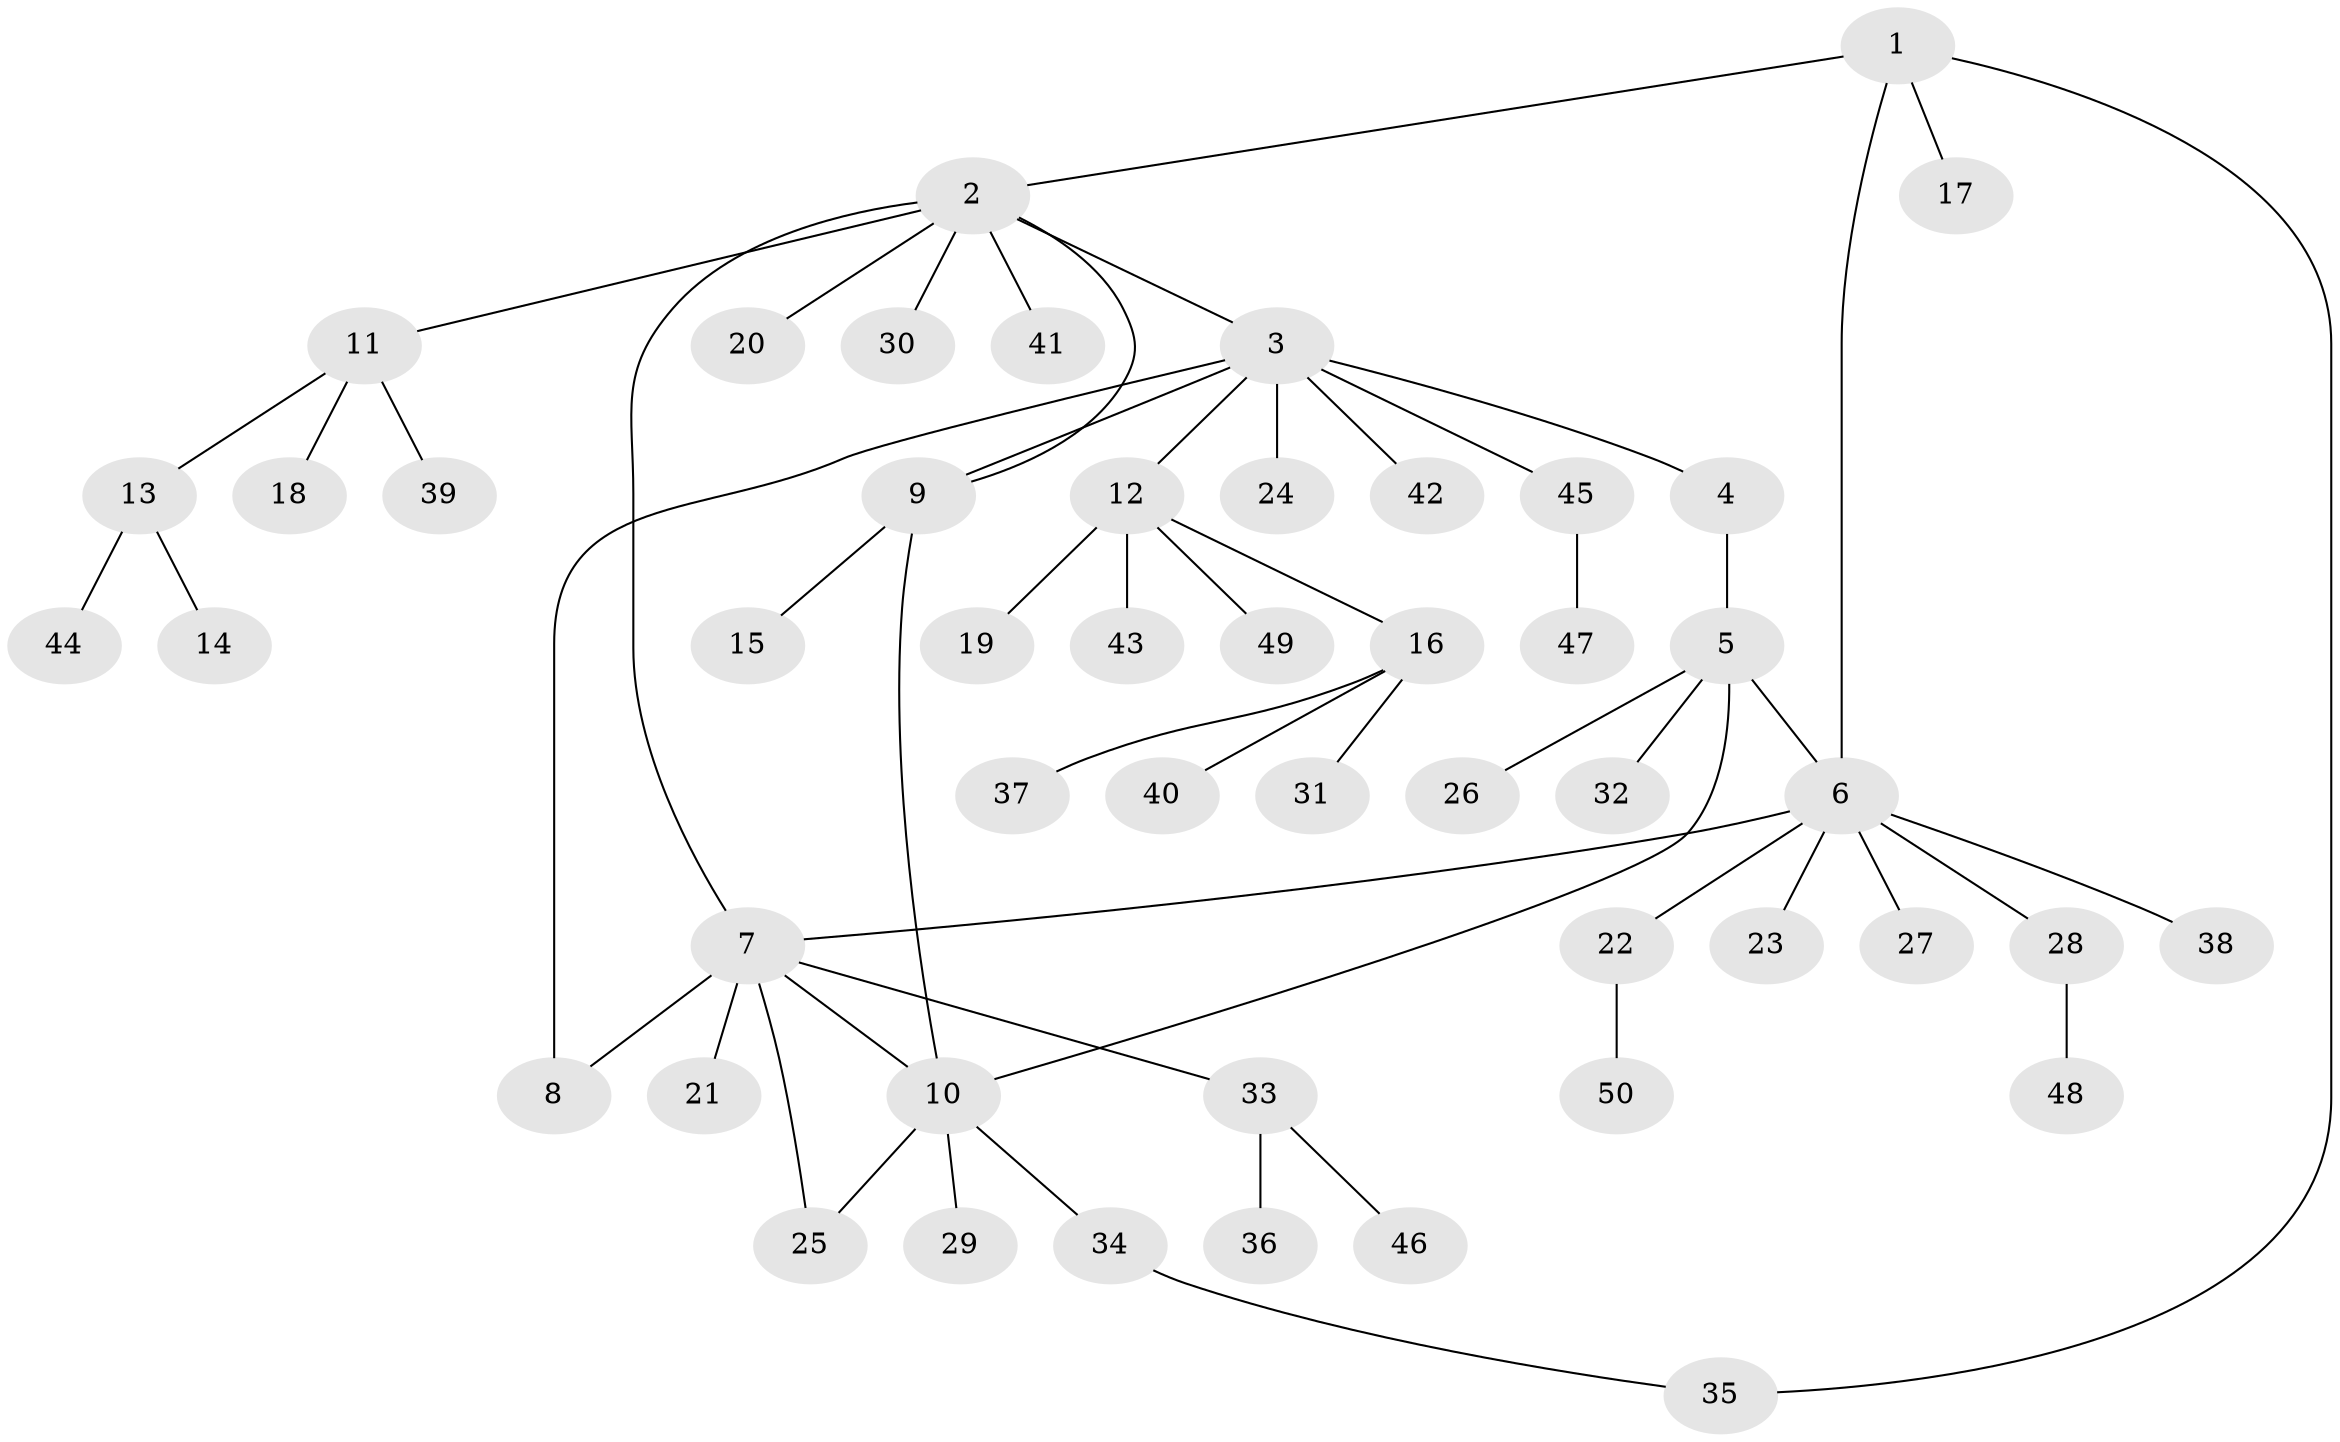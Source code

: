 // coarse degree distribution, {3: 0.08108108108108109, 13: 0.02702702702702703, 7: 0.02702702702702703, 2: 0.16216216216216217, 4: 0.05405405405405406, 8: 0.02702702702702703, 5: 0.05405405405405406, 1: 0.5675675675675675}
// Generated by graph-tools (version 1.1) at 2025/42/03/06/25 10:42:15]
// undirected, 50 vertices, 57 edges
graph export_dot {
graph [start="1"]
  node [color=gray90,style=filled];
  1;
  2;
  3;
  4;
  5;
  6;
  7;
  8;
  9;
  10;
  11;
  12;
  13;
  14;
  15;
  16;
  17;
  18;
  19;
  20;
  21;
  22;
  23;
  24;
  25;
  26;
  27;
  28;
  29;
  30;
  31;
  32;
  33;
  34;
  35;
  36;
  37;
  38;
  39;
  40;
  41;
  42;
  43;
  44;
  45;
  46;
  47;
  48;
  49;
  50;
  1 -- 2;
  1 -- 6;
  1 -- 17;
  1 -- 35;
  2 -- 3;
  2 -- 7;
  2 -- 9;
  2 -- 11;
  2 -- 20;
  2 -- 30;
  2 -- 41;
  3 -- 4;
  3 -- 8;
  3 -- 9;
  3 -- 12;
  3 -- 24;
  3 -- 42;
  3 -- 45;
  4 -- 5;
  5 -- 6;
  5 -- 10;
  5 -- 26;
  5 -- 32;
  6 -- 7;
  6 -- 22;
  6 -- 23;
  6 -- 27;
  6 -- 28;
  6 -- 38;
  7 -- 8;
  7 -- 10;
  7 -- 21;
  7 -- 25;
  7 -- 33;
  9 -- 10;
  9 -- 15;
  10 -- 25;
  10 -- 29;
  10 -- 34;
  11 -- 13;
  11 -- 18;
  11 -- 39;
  12 -- 16;
  12 -- 19;
  12 -- 43;
  12 -- 49;
  13 -- 14;
  13 -- 44;
  16 -- 31;
  16 -- 37;
  16 -- 40;
  22 -- 50;
  28 -- 48;
  33 -- 36;
  33 -- 46;
  34 -- 35;
  45 -- 47;
}
